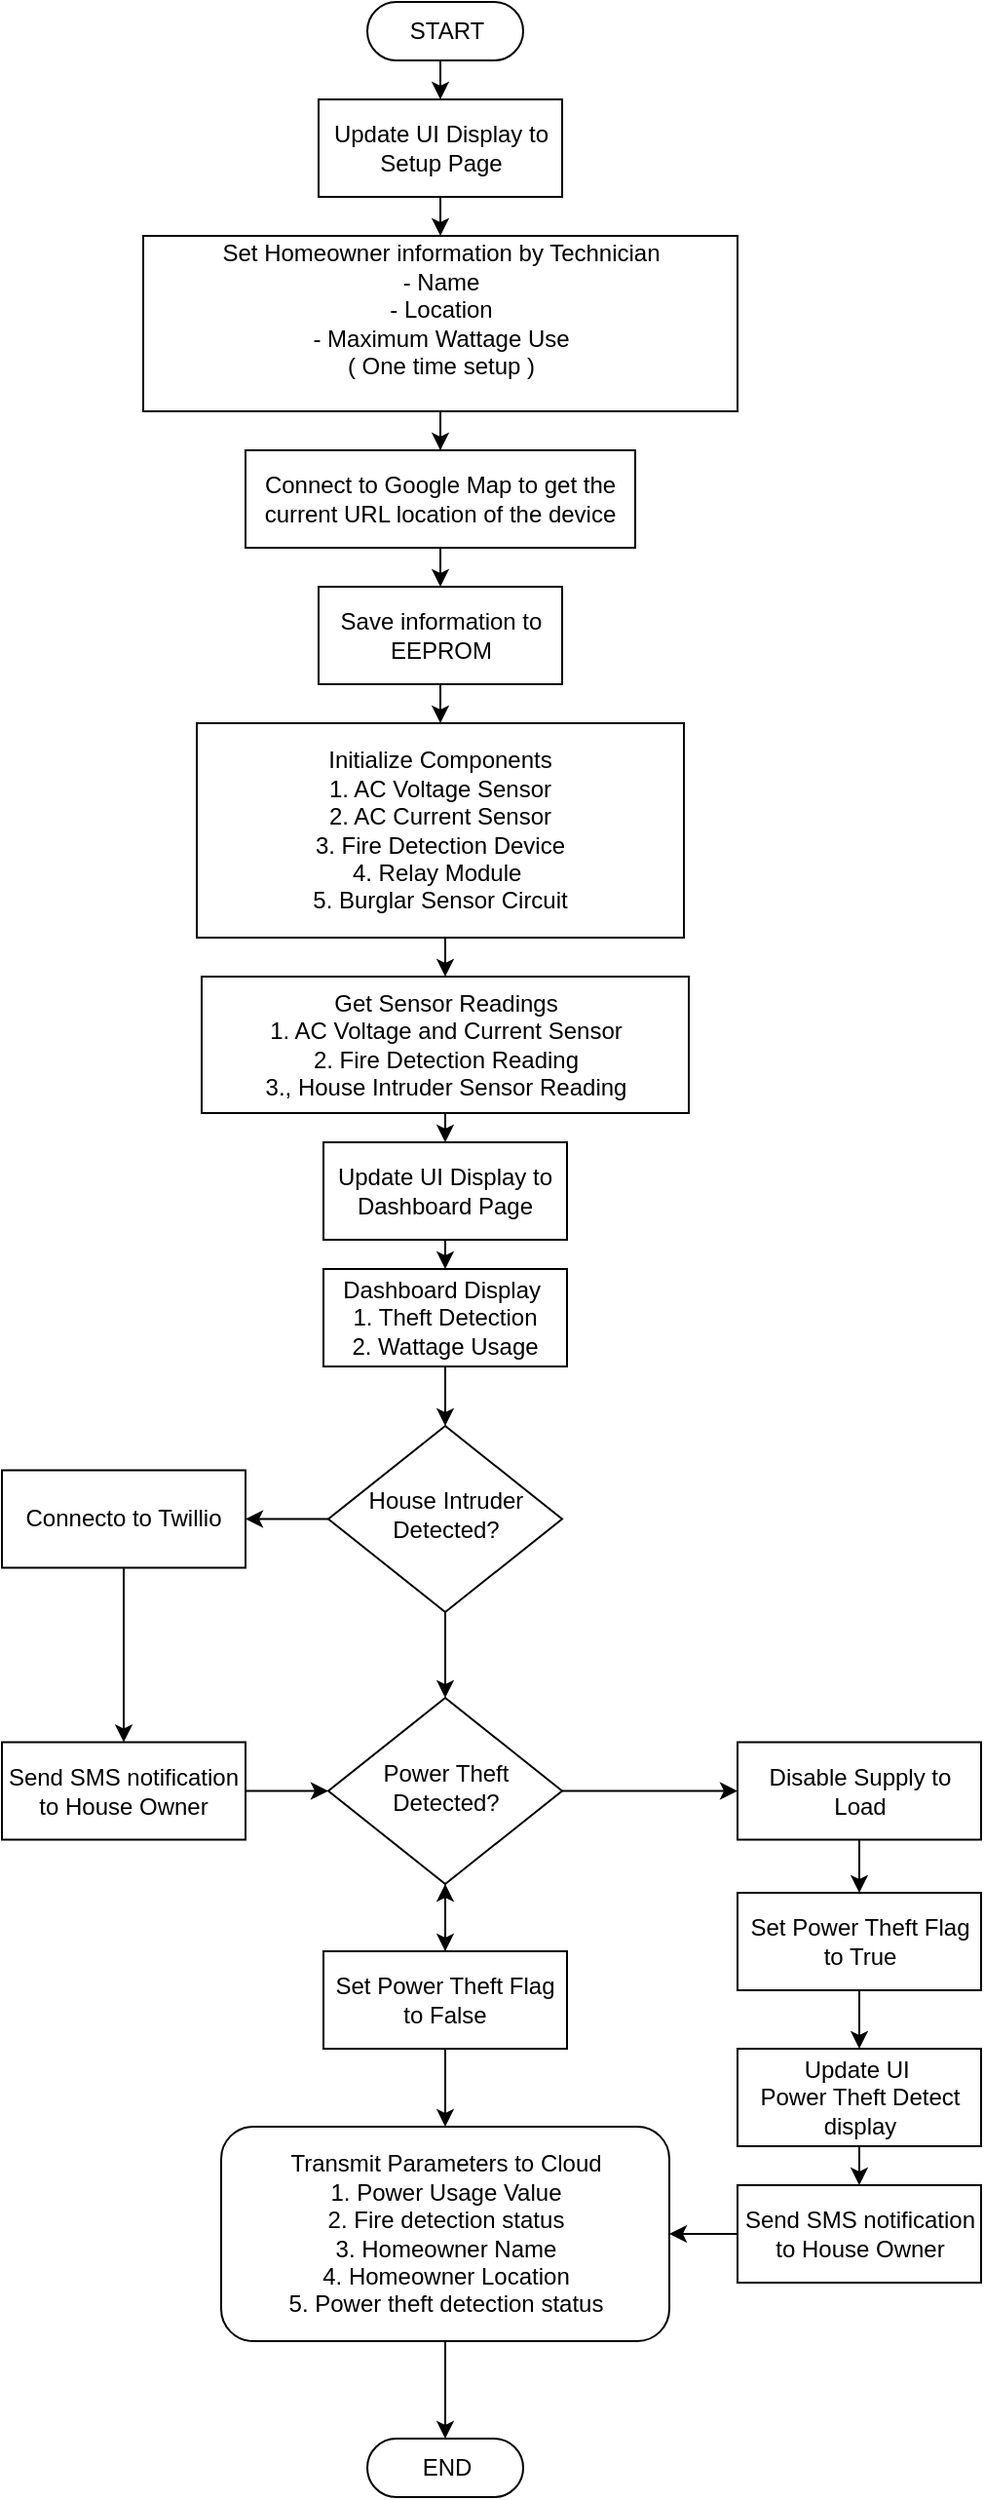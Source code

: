 <mxfile version="20.7.4" type="device"><diagram id="C5RBs43oDa-KdzZeNtuy" name="Page-1"><mxGraphModel dx="652" dy="394" grid="1" gridSize="10" guides="1" tooltips="1" connect="1" arrows="1" fold="1" page="1" pageScale="1" pageWidth="1169" pageHeight="1654" math="0" shadow="0"><root><mxCell id="WIyWlLk6GJQsqaUBKTNV-0"/><mxCell id="WIyWlLk6GJQsqaUBKTNV-1" parent="WIyWlLk6GJQsqaUBKTNV-0"/><mxCell id="s7nGul-BIpyt9fRwh5lV-18" style="edgeStyle=orthogonalEdgeStyle;rounded=0;orthogonalLoop=1;jettySize=auto;html=1;exitX=0.5;exitY=0.5;exitDx=0;exitDy=15;exitPerimeter=0;entryX=0.5;entryY=0;entryDx=0;entryDy=0;" parent="WIyWlLk6GJQsqaUBKTNV-1" source="s7nGul-BIpyt9fRwh5lV-0" target="s7nGul-BIpyt9fRwh5lV-17" edge="1"><mxGeometry relative="1" as="geometry"/></mxCell><mxCell id="s7nGul-BIpyt9fRwh5lV-0" value="START" style="html=1;dashed=0;whitespace=wrap;shape=mxgraph.dfd.start" parent="WIyWlLk6GJQsqaUBKTNV-1" vertex="1"><mxGeometry x="520.5" y="110" width="80" height="30" as="geometry"/></mxCell><mxCell id="s7nGul-BIpyt9fRwh5lV-21" style="edgeStyle=orthogonalEdgeStyle;rounded=0;orthogonalLoop=1;jettySize=auto;html=1;exitX=0.5;exitY=1;exitDx=0;exitDy=0;entryX=0.5;entryY=0;entryDx=0;entryDy=0;" parent="WIyWlLk6GJQsqaUBKTNV-1" source="s7nGul-BIpyt9fRwh5lV-1" target="s7nGul-BIpyt9fRwh5lV-12" edge="1"><mxGeometry relative="1" as="geometry"/></mxCell><mxCell id="s7nGul-BIpyt9fRwh5lV-1" value="Initialize Components&lt;br&gt;1. AC Voltage Sensor&lt;br&gt;2. AC Current Sensor&lt;br&gt;3. Fire Detection Device&lt;br&gt;4. Relay Module&amp;nbsp;&lt;br&gt;5. Burglar Sensor Circuit" style="rounded=0;whiteSpace=wrap;html=1;" parent="WIyWlLk6GJQsqaUBKTNV-1" vertex="1"><mxGeometry x="433" y="480" width="250" height="110" as="geometry"/></mxCell><mxCell id="s7nGul-BIpyt9fRwh5lV-4" value="END" style="html=1;dashed=0;whitespace=wrap;shape=mxgraph.dfd.start" parent="WIyWlLk6GJQsqaUBKTNV-1" vertex="1"><mxGeometry x="520.5" y="1360" width="80" height="30" as="geometry"/></mxCell><mxCell id="s7nGul-BIpyt9fRwh5lV-38" style="edgeStyle=orthogonalEdgeStyle;rounded=0;orthogonalLoop=1;jettySize=auto;html=1;exitX=0.5;exitY=1;exitDx=0;exitDy=0;" parent="WIyWlLk6GJQsqaUBKTNV-1" source="s7nGul-BIpyt9fRwh5lV-5" target="s7nGul-BIpyt9fRwh5lV-4" edge="1"><mxGeometry relative="1" as="geometry"/></mxCell><mxCell id="s7nGul-BIpyt9fRwh5lV-5" value="Transmit Parameters to Cloud&lt;br&gt;1. Power Usage Value&lt;br&gt;2. Fire detection status&lt;br&gt;3. Homeowner Name&lt;br&gt;4. Homeowner Location&lt;br&gt;5. Power theft detection status" style="rounded=1;whiteSpace=wrap;html=1;fontSize=12;glass=0;strokeWidth=1;shadow=0;" parent="WIyWlLk6GJQsqaUBKTNV-1" vertex="1"><mxGeometry x="445.5" y="1200" width="230" height="110" as="geometry"/></mxCell><mxCell id="1JZ_z61f_WzNkeZGXob6-1" style="edgeStyle=orthogonalEdgeStyle;rounded=0;orthogonalLoop=1;jettySize=auto;html=1;exitX=0.5;exitY=1;exitDx=0;exitDy=0;" parent="WIyWlLk6GJQsqaUBKTNV-1" source="s7nGul-BIpyt9fRwh5lV-7" target="1JZ_z61f_WzNkeZGXob6-0" edge="1"><mxGeometry relative="1" as="geometry"/></mxCell><mxCell id="s7nGul-BIpyt9fRwh5lV-7" value="Set Homeowner information by Technician&lt;br&gt;- Name&lt;br&gt;- Location&lt;br&gt;- Maximum Wattage Use&lt;br&gt;( One time setup )&lt;br&gt;&amp;nbsp;" style="rounded=0;whiteSpace=wrap;html=1;" parent="WIyWlLk6GJQsqaUBKTNV-1" vertex="1"><mxGeometry x="405.5" y="230" width="305" height="90" as="geometry"/></mxCell><mxCell id="s7nGul-BIpyt9fRwh5lV-32" style="edgeStyle=orthogonalEdgeStyle;rounded=0;orthogonalLoop=1;jettySize=auto;html=1;exitX=1;exitY=0.5;exitDx=0;exitDy=0;" parent="WIyWlLk6GJQsqaUBKTNV-1" source="s7nGul-BIpyt9fRwh5lV-9" target="s7nGul-BIpyt9fRwh5lV-28" edge="1"><mxGeometry relative="1" as="geometry"/></mxCell><mxCell id="s7nGul-BIpyt9fRwh5lV-36" style="edgeStyle=orthogonalEdgeStyle;rounded=0;orthogonalLoop=1;jettySize=auto;html=1;exitX=0.5;exitY=1;exitDx=0;exitDy=0;" parent="WIyWlLk6GJQsqaUBKTNV-1" source="s7nGul-BIpyt9fRwh5lV-9" target="s7nGul-BIpyt9fRwh5lV-31" edge="1"><mxGeometry relative="1" as="geometry"/></mxCell><mxCell id="s7nGul-BIpyt9fRwh5lV-9" value="Power Theft Detected?" style="rhombus;whiteSpace=wrap;html=1;shadow=0;fontFamily=Helvetica;fontSize=12;align=center;strokeWidth=1;spacing=6;spacingTop=-4;" parent="WIyWlLk6GJQsqaUBKTNV-1" vertex="1"><mxGeometry x="500.5" y="980" width="120" height="95.5" as="geometry"/></mxCell><mxCell id="s7nGul-BIpyt9fRwh5lV-23" style="edgeStyle=orthogonalEdgeStyle;rounded=0;orthogonalLoop=1;jettySize=auto;html=1;exitX=0.5;exitY=1;exitDx=0;exitDy=0;entryX=0.5;entryY=0;entryDx=0;entryDy=0;" parent="WIyWlLk6GJQsqaUBKTNV-1" source="s7nGul-BIpyt9fRwh5lV-12" target="s7nGul-BIpyt9fRwh5lV-20" edge="1"><mxGeometry relative="1" as="geometry"/></mxCell><mxCell id="s7nGul-BIpyt9fRwh5lV-12" value="Get Sensor Readings&lt;br&gt;1. AC Voltage and Current Sensor&lt;br&gt;2. Fire Detection Reading&lt;br&gt;3., House Intruder Sensor Reading" style="rounded=0;whiteSpace=wrap;html=1;" parent="WIyWlLk6GJQsqaUBKTNV-1" vertex="1"><mxGeometry x="435.5" y="610" width="250" height="70" as="geometry"/></mxCell><mxCell id="1JZ_z61f_WzNkeZGXob6-3" style="edgeStyle=orthogonalEdgeStyle;rounded=0;orthogonalLoop=1;jettySize=auto;html=1;exitX=0.5;exitY=1;exitDx=0;exitDy=0;entryX=0.5;entryY=0;entryDx=0;entryDy=0;" parent="WIyWlLk6GJQsqaUBKTNV-1" source="s7nGul-BIpyt9fRwh5lV-13" target="s7nGul-BIpyt9fRwh5lV-1" edge="1"><mxGeometry relative="1" as="geometry"/></mxCell><mxCell id="s7nGul-BIpyt9fRwh5lV-13" value="Save information to EEPROM" style="rounded=0;whiteSpace=wrap;html=1;" parent="WIyWlLk6GJQsqaUBKTNV-1" vertex="1"><mxGeometry x="495.5" y="410" width="125" height="50" as="geometry"/></mxCell><mxCell id="s7nGul-BIpyt9fRwh5lV-19" style="edgeStyle=orthogonalEdgeStyle;rounded=0;orthogonalLoop=1;jettySize=auto;html=1;exitX=0.5;exitY=1;exitDx=0;exitDy=0;entryX=0.5;entryY=0;entryDx=0;entryDy=0;" parent="WIyWlLk6GJQsqaUBKTNV-1" source="s7nGul-BIpyt9fRwh5lV-17" target="s7nGul-BIpyt9fRwh5lV-7" edge="1"><mxGeometry relative="1" as="geometry"/></mxCell><mxCell id="s7nGul-BIpyt9fRwh5lV-17" value="Update UI Display to Setup Page" style="rounded=0;whiteSpace=wrap;html=1;" parent="WIyWlLk6GJQsqaUBKTNV-1" vertex="1"><mxGeometry x="495.5" y="160" width="125" height="50" as="geometry"/></mxCell><mxCell id="s7nGul-BIpyt9fRwh5lV-25" style="edgeStyle=orthogonalEdgeStyle;rounded=0;orthogonalLoop=1;jettySize=auto;html=1;exitX=0.5;exitY=1;exitDx=0;exitDy=0;entryX=0.5;entryY=0;entryDx=0;entryDy=0;" parent="WIyWlLk6GJQsqaUBKTNV-1" source="s7nGul-BIpyt9fRwh5lV-20" target="s7nGul-BIpyt9fRwh5lV-24" edge="1"><mxGeometry relative="1" as="geometry"/></mxCell><mxCell id="s7nGul-BIpyt9fRwh5lV-20" value="Update UI Display to Dashboard Page" style="rounded=0;whiteSpace=wrap;html=1;" parent="WIyWlLk6GJQsqaUBKTNV-1" vertex="1"><mxGeometry x="498" y="695" width="125" height="50" as="geometry"/></mxCell><mxCell id="1JZ_z61f_WzNkeZGXob6-8" style="edgeStyle=orthogonalEdgeStyle;rounded=0;orthogonalLoop=1;jettySize=auto;html=1;exitX=0.5;exitY=1;exitDx=0;exitDy=0;entryX=0.5;entryY=0;entryDx=0;entryDy=0;" parent="WIyWlLk6GJQsqaUBKTNV-1" source="s7nGul-BIpyt9fRwh5lV-24" target="1JZ_z61f_WzNkeZGXob6-4" edge="1"><mxGeometry relative="1" as="geometry"/></mxCell><mxCell id="s7nGul-BIpyt9fRwh5lV-24" value="Dashboard Display&amp;nbsp;&lt;br&gt;1. Theft Detection&lt;br&gt;2. Wattage Usage" style="rounded=0;whiteSpace=wrap;html=1;" parent="WIyWlLk6GJQsqaUBKTNV-1" vertex="1"><mxGeometry x="498" y="760" width="125" height="50" as="geometry"/></mxCell><mxCell id="s7nGul-BIpyt9fRwh5lV-33" style="edgeStyle=orthogonalEdgeStyle;rounded=0;orthogonalLoop=1;jettySize=auto;html=1;exitX=0.5;exitY=1;exitDx=0;exitDy=0;entryX=0.5;entryY=0;entryDx=0;entryDy=0;" parent="WIyWlLk6GJQsqaUBKTNV-1" source="s7nGul-BIpyt9fRwh5lV-28" target="s7nGul-BIpyt9fRwh5lV-29" edge="1"><mxGeometry relative="1" as="geometry"/></mxCell><mxCell id="s7nGul-BIpyt9fRwh5lV-28" value="Disable Supply to Load" style="rounded=0;whiteSpace=wrap;html=1;" parent="WIyWlLk6GJQsqaUBKTNV-1" vertex="1"><mxGeometry x="710.5" y="1002.75" width="125" height="50" as="geometry"/></mxCell><mxCell id="s7nGul-BIpyt9fRwh5lV-34" style="edgeStyle=orthogonalEdgeStyle;rounded=0;orthogonalLoop=1;jettySize=auto;html=1;exitX=0.5;exitY=1;exitDx=0;exitDy=0;entryX=0.5;entryY=0;entryDx=0;entryDy=0;" parent="WIyWlLk6GJQsqaUBKTNV-1" source="s7nGul-BIpyt9fRwh5lV-29" target="s7nGul-BIpyt9fRwh5lV-30" edge="1"><mxGeometry relative="1" as="geometry"/></mxCell><mxCell id="s7nGul-BIpyt9fRwh5lV-29" value="Set Power Theft Flag to True" style="rounded=0;whiteSpace=wrap;html=1;" parent="WIyWlLk6GJQsqaUBKTNV-1" vertex="1"><mxGeometry x="710.5" y="1080" width="125" height="50" as="geometry"/></mxCell><mxCell id="1JZ_z61f_WzNkeZGXob6-15" style="edgeStyle=orthogonalEdgeStyle;rounded=0;orthogonalLoop=1;jettySize=auto;html=1;exitX=0.5;exitY=1;exitDx=0;exitDy=0;entryX=0.5;entryY=0;entryDx=0;entryDy=0;" parent="WIyWlLk6GJQsqaUBKTNV-1" source="s7nGul-BIpyt9fRwh5lV-30" target="1JZ_z61f_WzNkeZGXob6-7" edge="1"><mxGeometry relative="1" as="geometry"/></mxCell><mxCell id="s7nGul-BIpyt9fRwh5lV-30" value="Update UI&amp;nbsp;&lt;br&gt;Power Theft Detect display" style="rounded=0;whiteSpace=wrap;html=1;" parent="WIyWlLk6GJQsqaUBKTNV-1" vertex="1"><mxGeometry x="710.5" y="1160" width="125" height="50" as="geometry"/></mxCell><mxCell id="s7nGul-BIpyt9fRwh5lV-37" style="edgeStyle=orthogonalEdgeStyle;rounded=0;orthogonalLoop=1;jettySize=auto;html=1;exitX=0.5;exitY=1;exitDx=0;exitDy=0;" parent="WIyWlLk6GJQsqaUBKTNV-1" source="s7nGul-BIpyt9fRwh5lV-31" target="s7nGul-BIpyt9fRwh5lV-5" edge="1"><mxGeometry relative="1" as="geometry"/></mxCell><mxCell id="1JZ_z61f_WzNkeZGXob6-16" style="edgeStyle=orthogonalEdgeStyle;rounded=0;orthogonalLoop=1;jettySize=auto;html=1;" parent="WIyWlLk6GJQsqaUBKTNV-1" source="s7nGul-BIpyt9fRwh5lV-31" target="s7nGul-BIpyt9fRwh5lV-9" edge="1"><mxGeometry relative="1" as="geometry"/></mxCell><mxCell id="s7nGul-BIpyt9fRwh5lV-31" value="Set Power Theft Flag to False" style="rounded=0;whiteSpace=wrap;html=1;" parent="WIyWlLk6GJQsqaUBKTNV-1" vertex="1"><mxGeometry x="498" y="1110" width="125" height="50" as="geometry"/></mxCell><mxCell id="1JZ_z61f_WzNkeZGXob6-2" style="edgeStyle=orthogonalEdgeStyle;rounded=0;orthogonalLoop=1;jettySize=auto;html=1;exitX=0.5;exitY=1;exitDx=0;exitDy=0;entryX=0.5;entryY=0;entryDx=0;entryDy=0;" parent="WIyWlLk6GJQsqaUBKTNV-1" source="1JZ_z61f_WzNkeZGXob6-0" target="s7nGul-BIpyt9fRwh5lV-13" edge="1"><mxGeometry relative="1" as="geometry"/></mxCell><mxCell id="1JZ_z61f_WzNkeZGXob6-0" value="Connect to Google Map to get the current URL location of the device" style="rounded=0;whiteSpace=wrap;html=1;" parent="WIyWlLk6GJQsqaUBKTNV-1" vertex="1"><mxGeometry x="458" y="340" width="200" height="50" as="geometry"/></mxCell><mxCell id="1JZ_z61f_WzNkeZGXob6-9" style="edgeStyle=orthogonalEdgeStyle;rounded=0;orthogonalLoop=1;jettySize=auto;html=1;exitX=0;exitY=0.5;exitDx=0;exitDy=0;entryX=1;entryY=0.5;entryDx=0;entryDy=0;" parent="WIyWlLk6GJQsqaUBKTNV-1" source="1JZ_z61f_WzNkeZGXob6-4" target="1JZ_z61f_WzNkeZGXob6-5" edge="1"><mxGeometry relative="1" as="geometry"/></mxCell><mxCell id="1JZ_z61f_WzNkeZGXob6-12" style="edgeStyle=orthogonalEdgeStyle;rounded=0;orthogonalLoop=1;jettySize=auto;html=1;exitX=0.5;exitY=1;exitDx=0;exitDy=0;" parent="WIyWlLk6GJQsqaUBKTNV-1" source="1JZ_z61f_WzNkeZGXob6-4" target="s7nGul-BIpyt9fRwh5lV-9" edge="1"><mxGeometry relative="1" as="geometry"/></mxCell><mxCell id="1JZ_z61f_WzNkeZGXob6-4" value="House Intruder Detected?" style="rhombus;whiteSpace=wrap;html=1;shadow=0;fontFamily=Helvetica;fontSize=12;align=center;strokeWidth=1;spacing=6;spacingTop=-4;" parent="WIyWlLk6GJQsqaUBKTNV-1" vertex="1"><mxGeometry x="500.5" y="840.5" width="120" height="95.5" as="geometry"/></mxCell><mxCell id="1JZ_z61f_WzNkeZGXob6-10" style="edgeStyle=orthogonalEdgeStyle;rounded=0;orthogonalLoop=1;jettySize=auto;html=1;exitX=0.5;exitY=1;exitDx=0;exitDy=0;" parent="WIyWlLk6GJQsqaUBKTNV-1" source="1JZ_z61f_WzNkeZGXob6-5" target="1JZ_z61f_WzNkeZGXob6-6" edge="1"><mxGeometry relative="1" as="geometry"/></mxCell><mxCell id="1JZ_z61f_WzNkeZGXob6-5" value="Connecto to Twillio" style="rounded=0;whiteSpace=wrap;html=1;" parent="WIyWlLk6GJQsqaUBKTNV-1" vertex="1"><mxGeometry x="333" y="863.25" width="125" height="50" as="geometry"/></mxCell><mxCell id="1JZ_z61f_WzNkeZGXob6-11" style="edgeStyle=orthogonalEdgeStyle;rounded=0;orthogonalLoop=1;jettySize=auto;html=1;exitX=1;exitY=0.5;exitDx=0;exitDy=0;entryX=0;entryY=0.5;entryDx=0;entryDy=0;" parent="WIyWlLk6GJQsqaUBKTNV-1" source="1JZ_z61f_WzNkeZGXob6-6" target="s7nGul-BIpyt9fRwh5lV-9" edge="1"><mxGeometry relative="1" as="geometry"/></mxCell><mxCell id="1JZ_z61f_WzNkeZGXob6-6" value="Send SMS notification to House Owner" style="rounded=0;whiteSpace=wrap;html=1;" parent="WIyWlLk6GJQsqaUBKTNV-1" vertex="1"><mxGeometry x="333" y="1002.75" width="125" height="50" as="geometry"/></mxCell><mxCell id="1JZ_z61f_WzNkeZGXob6-14" style="edgeStyle=orthogonalEdgeStyle;rounded=0;orthogonalLoop=1;jettySize=auto;html=1;exitX=0;exitY=0.5;exitDx=0;exitDy=0;entryX=1;entryY=0.5;entryDx=0;entryDy=0;" parent="WIyWlLk6GJQsqaUBKTNV-1" source="1JZ_z61f_WzNkeZGXob6-7" target="s7nGul-BIpyt9fRwh5lV-5" edge="1"><mxGeometry relative="1" as="geometry"/></mxCell><mxCell id="1JZ_z61f_WzNkeZGXob6-7" value="Send SMS notification to House Owner" style="rounded=0;whiteSpace=wrap;html=1;" parent="WIyWlLk6GJQsqaUBKTNV-1" vertex="1"><mxGeometry x="710.5" y="1230" width="125" height="50" as="geometry"/></mxCell></root></mxGraphModel></diagram></mxfile>